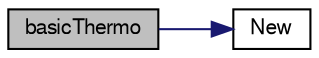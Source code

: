 digraph "basicThermo"
{
  bgcolor="transparent";
  edge [fontname="FreeSans",fontsize="10",labelfontname="FreeSans",labelfontsize="10"];
  node [fontname="FreeSans",fontsize="10",shape=record];
  rankdir="LR";
  Node8 [label="basicThermo",height=0.2,width=0.4,color="black", fillcolor="grey75", style="filled", fontcolor="black"];
  Node8 -> Node9 [color="midnightblue",fontsize="10",style="solid",fontname="FreeSans"];
  Node9 [label="New",height=0.2,width=0.4,color="black",URL="$a29734.html#ae55782964cfcdeaca1e983f1f5744785",tooltip="Generic New for each of the related thermodynamics packages. "];
}
